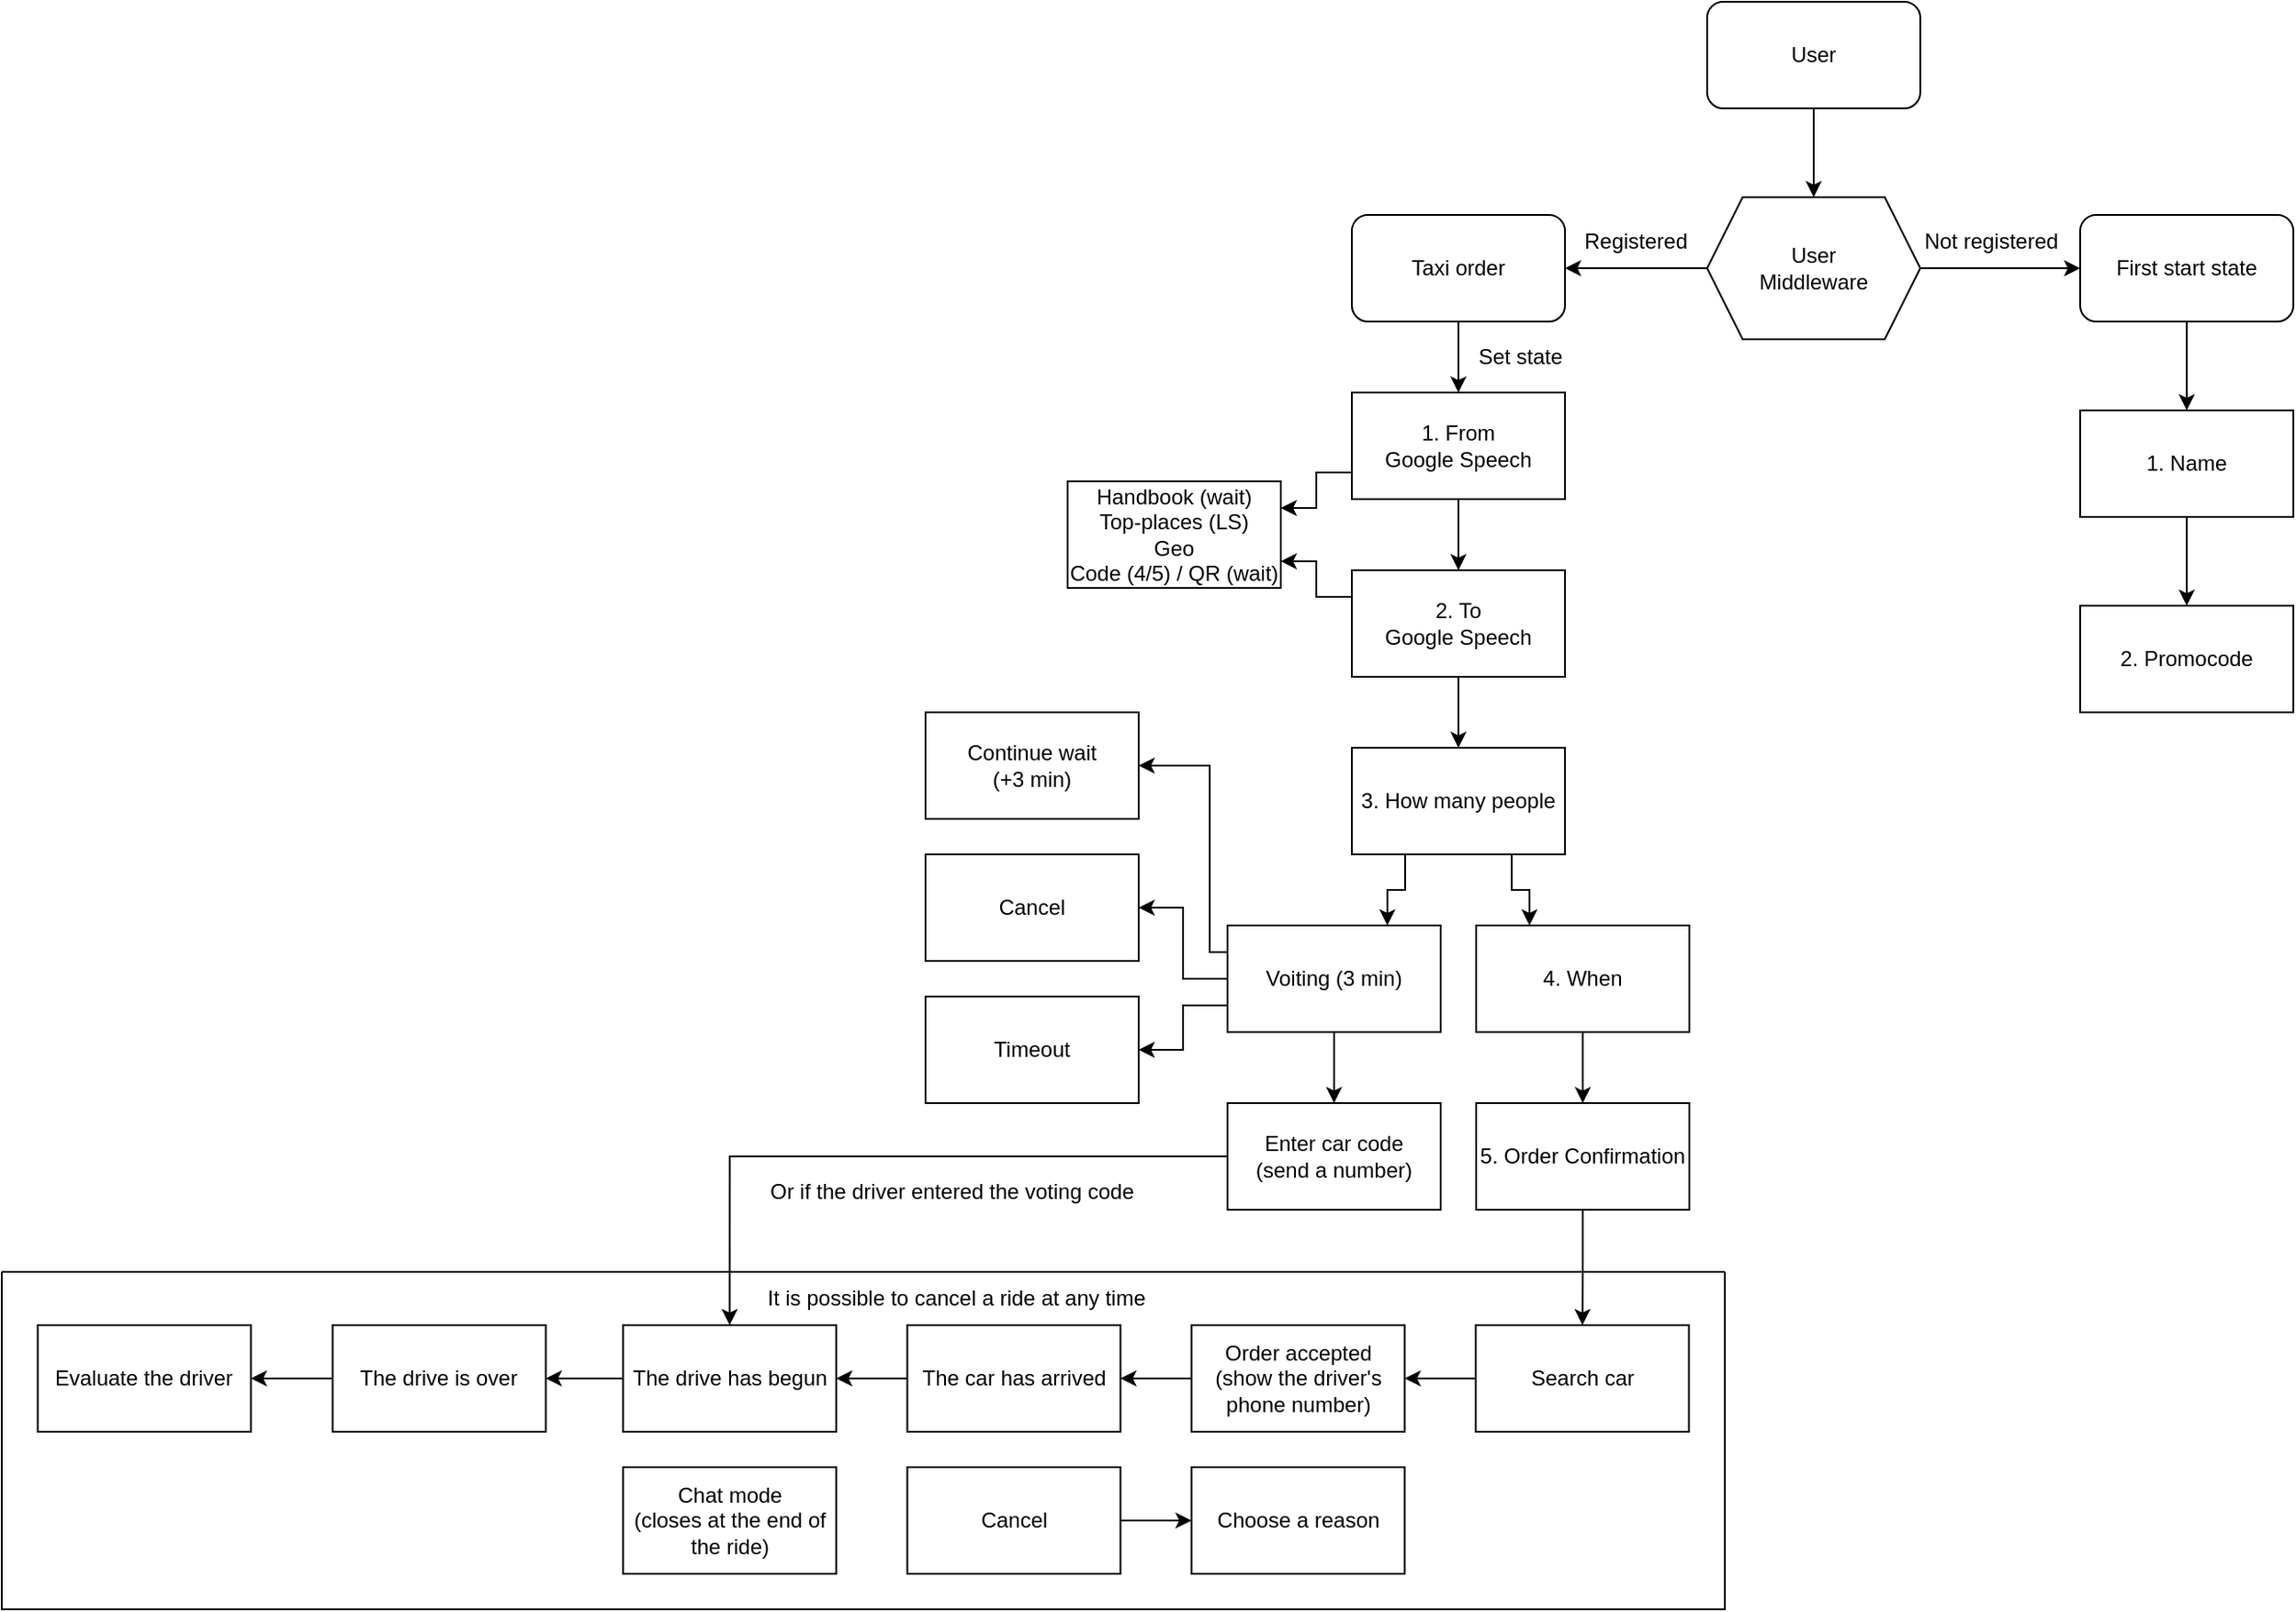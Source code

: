 <mxfile version="24.7.17">
  <diagram name="Страница — 1" id="pZ3wCIirRekd0yK6G9h5">
    <mxGraphModel dx="1462" dy="382" grid="1" gridSize="10" guides="1" tooltips="1" connect="1" arrows="1" fold="1" page="1" pageScale="1" pageWidth="827" pageHeight="1169" math="0" shadow="0">
      <root>
        <mxCell id="0" />
        <mxCell id="1" parent="0" />
        <mxCell id="bVtrkdLBt1H4hFdFJ2Kr-3" value="" style="edgeStyle=orthogonalEdgeStyle;rounded=0;orthogonalLoop=1;jettySize=auto;html=1;" parent="1" source="bVtrkdLBt1H4hFdFJ2Kr-1" target="bVtrkdLBt1H4hFdFJ2Kr-2" edge="1">
          <mxGeometry relative="1" as="geometry" />
        </mxCell>
        <mxCell id="bVtrkdLBt1H4hFdFJ2Kr-1" value="User" style="rounded=1;whiteSpace=wrap;html=1;" parent="1" vertex="1">
          <mxGeometry x="360" y="80" width="120" height="60" as="geometry" />
        </mxCell>
        <mxCell id="bVtrkdLBt1H4hFdFJ2Kr-5" value="" style="edgeStyle=orthogonalEdgeStyle;rounded=0;orthogonalLoop=1;jettySize=auto;html=1;" parent="1" source="bVtrkdLBt1H4hFdFJ2Kr-2" target="bVtrkdLBt1H4hFdFJ2Kr-4" edge="1">
          <mxGeometry relative="1" as="geometry" />
        </mxCell>
        <mxCell id="bVtrkdLBt1H4hFdFJ2Kr-9" value="" style="edgeStyle=orthogonalEdgeStyle;rounded=0;orthogonalLoop=1;jettySize=auto;html=1;" parent="1" source="bVtrkdLBt1H4hFdFJ2Kr-2" edge="1">
          <mxGeometry relative="1" as="geometry">
            <mxPoint x="280" y="230" as="targetPoint" />
          </mxGeometry>
        </mxCell>
        <mxCell id="bVtrkdLBt1H4hFdFJ2Kr-2" value="User&lt;div&gt;Middleware&lt;/div&gt;" style="shape=hexagon;perimeter=hexagonPerimeter2;whiteSpace=wrap;html=1;fixedSize=1;" parent="1" vertex="1">
          <mxGeometry x="360" y="190" width="120" height="80" as="geometry" />
        </mxCell>
        <mxCell id="rrn8K3da35dpbFHE1zJy-4" value="" style="edgeStyle=orthogonalEdgeStyle;rounded=0;orthogonalLoop=1;jettySize=auto;html=1;" parent="1" source="bVtrkdLBt1H4hFdFJ2Kr-4" target="rrn8K3da35dpbFHE1zJy-3" edge="1">
          <mxGeometry relative="1" as="geometry" />
        </mxCell>
        <mxCell id="bVtrkdLBt1H4hFdFJ2Kr-4" value="First start state" style="rounded=1;whiteSpace=wrap;html=1;" parent="1" vertex="1">
          <mxGeometry x="570" y="200" width="120" height="60" as="geometry" />
        </mxCell>
        <mxCell id="NDORi01rxfeiIZW5t3xb-2" value="" style="edgeStyle=orthogonalEdgeStyle;rounded=0;orthogonalLoop=1;jettySize=auto;html=1;" parent="1" source="bVtrkdLBt1H4hFdFJ2Kr-11" target="NDORi01rxfeiIZW5t3xb-1" edge="1">
          <mxGeometry relative="1" as="geometry" />
        </mxCell>
        <mxCell id="bVtrkdLBt1H4hFdFJ2Kr-11" value="Taxi order" style="rounded=1;whiteSpace=wrap;html=1;" parent="1" vertex="1">
          <mxGeometry x="160" y="200" width="120" height="60" as="geometry" />
        </mxCell>
        <mxCell id="rrn8K3da35dpbFHE1zJy-6" value="" style="edgeStyle=orthogonalEdgeStyle;rounded=0;orthogonalLoop=1;jettySize=auto;html=1;" parent="1" source="rrn8K3da35dpbFHE1zJy-3" edge="1">
          <mxGeometry relative="1" as="geometry">
            <mxPoint x="630" y="420" as="targetPoint" />
          </mxGeometry>
        </mxCell>
        <mxCell id="rrn8K3da35dpbFHE1zJy-3" value="1. Name" style="rounded=0;whiteSpace=wrap;html=1;" parent="1" vertex="1">
          <mxGeometry x="570" y="310" width="120" height="60" as="geometry" />
        </mxCell>
        <mxCell id="rrn8K3da35dpbFHE1zJy-9" value="2. Promocode" style="rounded=0;whiteSpace=wrap;html=1;" parent="1" vertex="1">
          <mxGeometry x="570" y="420" width="120" height="60" as="geometry" />
        </mxCell>
        <mxCell id="rrn8K3da35dpbFHE1zJy-12" value="Not registered" style="text;html=1;align=center;verticalAlign=middle;whiteSpace=wrap;rounded=0;" parent="1" vertex="1">
          <mxGeometry x="480" y="200" width="80" height="30" as="geometry" />
        </mxCell>
        <mxCell id="rrn8K3da35dpbFHE1zJy-13" value="Registered" style="text;html=1;align=center;verticalAlign=middle;whiteSpace=wrap;rounded=0;" parent="1" vertex="1">
          <mxGeometry x="280" y="200" width="80" height="30" as="geometry" />
        </mxCell>
        <mxCell id="NDORi01rxfeiIZW5t3xb-5" value="" style="edgeStyle=orthogonalEdgeStyle;rounded=0;orthogonalLoop=1;jettySize=auto;html=1;" parent="1" source="NDORi01rxfeiIZW5t3xb-1" target="NDORi01rxfeiIZW5t3xb-4" edge="1">
          <mxGeometry relative="1" as="geometry" />
        </mxCell>
        <mxCell id="RejdPmw4iYeP_jsZrdEX-12" style="edgeStyle=orthogonalEdgeStyle;rounded=0;orthogonalLoop=1;jettySize=auto;html=1;exitX=0;exitY=0.75;exitDx=0;exitDy=0;entryX=1;entryY=0.25;entryDx=0;entryDy=0;" parent="1" source="NDORi01rxfeiIZW5t3xb-1" target="RejdPmw4iYeP_jsZrdEX-1" edge="1">
          <mxGeometry relative="1" as="geometry" />
        </mxCell>
        <mxCell id="NDORi01rxfeiIZW5t3xb-1" value="1. From&lt;div&gt;Google Speech&lt;br&gt;&lt;/div&gt;" style="rounded=0;whiteSpace=wrap;html=1;" parent="1" vertex="1">
          <mxGeometry x="160" y="300" width="120" height="60" as="geometry" />
        </mxCell>
        <mxCell id="NDORi01rxfeiIZW5t3xb-3" value="Set state" style="text;html=1;align=center;verticalAlign=middle;whiteSpace=wrap;rounded=0;" parent="1" vertex="1">
          <mxGeometry x="230" y="270" width="50" height="20" as="geometry" />
        </mxCell>
        <mxCell id="RejdPmw4iYeP_jsZrdEX-13" style="edgeStyle=orthogonalEdgeStyle;rounded=0;orthogonalLoop=1;jettySize=auto;html=1;exitX=0;exitY=0.25;exitDx=0;exitDy=0;entryX=1;entryY=0.75;entryDx=0;entryDy=0;" parent="1" source="NDORi01rxfeiIZW5t3xb-4" target="RejdPmw4iYeP_jsZrdEX-1" edge="1">
          <mxGeometry relative="1" as="geometry" />
        </mxCell>
        <mxCell id="XAwSXA2oA-hd8PR_QSG4-2" value="" style="edgeStyle=orthogonalEdgeStyle;rounded=0;orthogonalLoop=1;jettySize=auto;html=1;" parent="1" source="NDORi01rxfeiIZW5t3xb-4" target="NDORi01rxfeiIZW5t3xb-10" edge="1">
          <mxGeometry relative="1" as="geometry" />
        </mxCell>
        <mxCell id="NDORi01rxfeiIZW5t3xb-4" value="2. To&lt;div&gt;Google Speech&lt;/div&gt;" style="rounded=0;whiteSpace=wrap;html=1;" parent="1" vertex="1">
          <mxGeometry x="160" y="400" width="120" height="60" as="geometry" />
        </mxCell>
        <mxCell id="XAwSXA2oA-hd8PR_QSG4-22" value="" style="edgeStyle=orthogonalEdgeStyle;rounded=0;orthogonalLoop=1;jettySize=auto;html=1;" parent="1" source="NDORi01rxfeiIZW5t3xb-8" target="XAwSXA2oA-hd8PR_QSG4-21" edge="1">
          <mxGeometry relative="1" as="geometry" />
        </mxCell>
        <mxCell id="NDORi01rxfeiIZW5t3xb-8" value="4. When" style="rounded=0;whiteSpace=wrap;html=1;" parent="1" vertex="1">
          <mxGeometry x="230" y="600" width="120" height="60" as="geometry" />
        </mxCell>
        <mxCell id="XAwSXA2oA-hd8PR_QSG4-6" style="edgeStyle=orthogonalEdgeStyle;rounded=0;orthogonalLoop=1;jettySize=auto;html=1;exitX=0.25;exitY=1;exitDx=0;exitDy=0;entryX=0.75;entryY=0;entryDx=0;entryDy=0;" parent="1" source="NDORi01rxfeiIZW5t3xb-10" target="2NCe5LqdP6LYV4s0Hcj8-1" edge="1">
          <mxGeometry relative="1" as="geometry">
            <Array as="points">
              <mxPoint x="190" y="580" />
              <mxPoint x="180" y="580" />
            </Array>
          </mxGeometry>
        </mxCell>
        <mxCell id="XAwSXA2oA-hd8PR_QSG4-7" style="edgeStyle=orthogonalEdgeStyle;rounded=0;orthogonalLoop=1;jettySize=auto;html=1;exitX=0.75;exitY=1;exitDx=0;exitDy=0;entryX=0.25;entryY=0;entryDx=0;entryDy=0;" parent="1" source="NDORi01rxfeiIZW5t3xb-10" target="NDORi01rxfeiIZW5t3xb-8" edge="1">
          <mxGeometry relative="1" as="geometry" />
        </mxCell>
        <mxCell id="NDORi01rxfeiIZW5t3xb-10" value="3. How many people" style="rounded=0;whiteSpace=wrap;html=1;" parent="1" vertex="1">
          <mxGeometry x="160" y="500" width="120" height="60" as="geometry" />
        </mxCell>
        <mxCell id="XAwSXA2oA-hd8PR_QSG4-20" value="" style="edgeStyle=orthogonalEdgeStyle;rounded=0;orthogonalLoop=1;jettySize=auto;html=1;" parent="1" source="2NCe5LqdP6LYV4s0Hcj8-1" target="RejdPmw4iYeP_jsZrdEX-17" edge="1">
          <mxGeometry relative="1" as="geometry" />
        </mxCell>
        <mxCell id="XAwSXA2oA-hd8PR_QSG4-24" style="edgeStyle=orthogonalEdgeStyle;rounded=0;orthogonalLoop=1;jettySize=auto;html=1;exitX=0;exitY=0.75;exitDx=0;exitDy=0;" parent="1" source="2NCe5LqdP6LYV4s0Hcj8-1" target="RejdPmw4iYeP_jsZrdEX-15" edge="1">
          <mxGeometry relative="1" as="geometry" />
        </mxCell>
        <mxCell id="XAwSXA2oA-hd8PR_QSG4-25" style="edgeStyle=orthogonalEdgeStyle;rounded=0;orthogonalLoop=1;jettySize=auto;html=1;exitX=0;exitY=0.5;exitDx=0;exitDy=0;" parent="1" source="2NCe5LqdP6LYV4s0Hcj8-1" target="RejdPmw4iYeP_jsZrdEX-7" edge="1">
          <mxGeometry relative="1" as="geometry" />
        </mxCell>
        <mxCell id="XAwSXA2oA-hd8PR_QSG4-26" style="edgeStyle=orthogonalEdgeStyle;rounded=0;orthogonalLoop=1;jettySize=auto;html=1;exitX=0;exitY=0.25;exitDx=0;exitDy=0;" parent="1" source="2NCe5LqdP6LYV4s0Hcj8-1" target="RejdPmw4iYeP_jsZrdEX-6" edge="1">
          <mxGeometry relative="1" as="geometry">
            <Array as="points">
              <mxPoint x="80" y="615" />
              <mxPoint x="80" y="510" />
            </Array>
          </mxGeometry>
        </mxCell>
        <mxCell id="2NCe5LqdP6LYV4s0Hcj8-1" value="Voiting (3 min)" style="rounded=0;whiteSpace=wrap;html=1;" parent="1" vertex="1">
          <mxGeometry x="90" y="600" width="120" height="60" as="geometry" />
        </mxCell>
        <mxCell id="RejdPmw4iYeP_jsZrdEX-1" value="Handbook (wait)&lt;div&gt;Top-places (LS)&lt;/div&gt;&lt;div&gt;Geo&lt;/div&gt;&lt;div&gt;Code (4/5) / QR (wait)&lt;/div&gt;" style="rounded=0;whiteSpace=wrap;html=1;" parent="1" vertex="1">
          <mxGeometry y="350" width="120" height="60" as="geometry" />
        </mxCell>
        <mxCell id="RejdPmw4iYeP_jsZrdEX-6" value="Continue wait&lt;div&gt;(+3 min)&lt;/div&gt;" style="rounded=0;whiteSpace=wrap;html=1;" parent="1" vertex="1">
          <mxGeometry x="-80" y="480" width="120" height="60" as="geometry" />
        </mxCell>
        <mxCell id="RejdPmw4iYeP_jsZrdEX-7" value="Cancel" style="rounded=0;whiteSpace=wrap;html=1;" parent="1" vertex="1">
          <mxGeometry x="-80" y="560" width="120" height="60" as="geometry" />
        </mxCell>
        <mxCell id="RejdPmw4iYeP_jsZrdEX-15" value="Timeout" style="rounded=0;whiteSpace=wrap;html=1;" parent="1" vertex="1">
          <mxGeometry x="-80" y="640" width="120" height="60" as="geometry" />
        </mxCell>
        <mxCell id="XAwSXA2oA-hd8PR_QSG4-19" style="edgeStyle=orthogonalEdgeStyle;rounded=0;orthogonalLoop=1;jettySize=auto;html=1;entryX=0.5;entryY=0;entryDx=0;entryDy=0;" parent="1" source="RejdPmw4iYeP_jsZrdEX-17" target="RejdPmw4iYeP_jsZrdEX-26" edge="1">
          <mxGeometry relative="1" as="geometry" />
        </mxCell>
        <mxCell id="RejdPmw4iYeP_jsZrdEX-17" value="Enter car code&lt;div&gt;(send a number)&lt;/div&gt;" style="rounded=0;whiteSpace=wrap;html=1;" parent="1" vertex="1">
          <mxGeometry x="90" y="700" width="120" height="60" as="geometry" />
        </mxCell>
        <mxCell id="RejdPmw4iYeP_jsZrdEX-32" value="Or if the driver entered the voting code" style="text;html=1;align=center;verticalAlign=middle;whiteSpace=wrap;rounded=0;" parent="1" vertex="1">
          <mxGeometry x="-180" y="735" width="230" height="30" as="geometry" />
        </mxCell>
        <mxCell id="RejdPmw4iYeP_jsZrdEX-33" value="" style="swimlane;startSize=0;" parent="1" vertex="1">
          <mxGeometry x="-600" y="795" width="970" height="190" as="geometry">
            <mxRectangle x="-600" y="680" width="50" height="40" as="alternateBounds" />
          </mxGeometry>
        </mxCell>
        <mxCell id="RejdPmw4iYeP_jsZrdEX-23" value="" style="edgeStyle=orthogonalEdgeStyle;rounded=0;orthogonalLoop=1;jettySize=auto;html=1;" parent="RejdPmw4iYeP_jsZrdEX-33" source="RejdPmw4iYeP_jsZrdEX-10" target="RejdPmw4iYeP_jsZrdEX-22" edge="1">
          <mxGeometry relative="1" as="geometry" />
        </mxCell>
        <mxCell id="RejdPmw4iYeP_jsZrdEX-25" value="" style="edgeStyle=orthogonalEdgeStyle;rounded=0;orthogonalLoop=1;jettySize=auto;html=1;" parent="RejdPmw4iYeP_jsZrdEX-33" source="RejdPmw4iYeP_jsZrdEX-22" target="RejdPmw4iYeP_jsZrdEX-24" edge="1">
          <mxGeometry relative="1" as="geometry" />
        </mxCell>
        <mxCell id="RejdPmw4iYeP_jsZrdEX-27" value="" style="edgeStyle=orthogonalEdgeStyle;rounded=0;orthogonalLoop=1;jettySize=auto;html=1;" parent="RejdPmw4iYeP_jsZrdEX-33" source="RejdPmw4iYeP_jsZrdEX-24" target="RejdPmw4iYeP_jsZrdEX-26" edge="1">
          <mxGeometry relative="1" as="geometry" />
        </mxCell>
        <mxCell id="RejdPmw4iYeP_jsZrdEX-29" value="" style="edgeStyle=orthogonalEdgeStyle;rounded=0;orthogonalLoop=1;jettySize=auto;html=1;" parent="RejdPmw4iYeP_jsZrdEX-33" source="RejdPmw4iYeP_jsZrdEX-26" target="RejdPmw4iYeP_jsZrdEX-28" edge="1">
          <mxGeometry relative="1" as="geometry" />
        </mxCell>
        <mxCell id="RejdPmw4iYeP_jsZrdEX-10" value="Search car" style="rounded=0;whiteSpace=wrap;html=1;" parent="RejdPmw4iYeP_jsZrdEX-33" vertex="1">
          <mxGeometry x="829.75" y="30" width="120" height="60" as="geometry" />
        </mxCell>
        <mxCell id="RejdPmw4iYeP_jsZrdEX-22" value="Order accepted&lt;div&gt;(show the driver&#39;s phone number)&lt;/div&gt;" style="rounded=0;whiteSpace=wrap;html=1;" parent="RejdPmw4iYeP_jsZrdEX-33" vertex="1">
          <mxGeometry x="669.75" y="30" width="120" height="60" as="geometry" />
        </mxCell>
        <mxCell id="RejdPmw4iYeP_jsZrdEX-24" value="The car has arrived" style="rounded=0;whiteSpace=wrap;html=1;" parent="RejdPmw4iYeP_jsZrdEX-33" vertex="1">
          <mxGeometry x="509.75" y="30" width="120" height="60" as="geometry" />
        </mxCell>
        <mxCell id="RejdPmw4iYeP_jsZrdEX-26" value="The drive has begun" style="rounded=0;whiteSpace=wrap;html=1;" parent="RejdPmw4iYeP_jsZrdEX-33" vertex="1">
          <mxGeometry x="349.75" y="30" width="120" height="60" as="geometry" />
        </mxCell>
        <mxCell id="RejdPmw4iYeP_jsZrdEX-37" value="" style="edgeStyle=orthogonalEdgeStyle;rounded=0;orthogonalLoop=1;jettySize=auto;html=1;" parent="RejdPmw4iYeP_jsZrdEX-33" source="RejdPmw4iYeP_jsZrdEX-28" target="RejdPmw4iYeP_jsZrdEX-36" edge="1">
          <mxGeometry relative="1" as="geometry" />
        </mxCell>
        <mxCell id="RejdPmw4iYeP_jsZrdEX-28" value="The drive is over" style="rounded=0;whiteSpace=wrap;html=1;" parent="RejdPmw4iYeP_jsZrdEX-33" vertex="1">
          <mxGeometry x="186.25" y="30" width="120" height="60" as="geometry" />
        </mxCell>
        <mxCell id="RejdPmw4iYeP_jsZrdEX-35" value="It is possible to cancel a ride at any time" style="text;html=1;align=center;verticalAlign=middle;whiteSpace=wrap;rounded=0;" parent="RejdPmw4iYeP_jsZrdEX-33" vertex="1">
          <mxGeometry x="420" width="234.75" height="30" as="geometry" />
        </mxCell>
        <mxCell id="RejdPmw4iYeP_jsZrdEX-36" value="Evaluate the driver" style="rounded=0;whiteSpace=wrap;html=1;" parent="RejdPmw4iYeP_jsZrdEX-33" vertex="1">
          <mxGeometry x="20.25" y="30" width="120" height="60" as="geometry" />
        </mxCell>
        <mxCell id="RejdPmw4iYeP_jsZrdEX-38" value="Chat mode&lt;div&gt;(closes at the end of the ride)&lt;/div&gt;" style="rounded=0;whiteSpace=wrap;html=1;" parent="RejdPmw4iYeP_jsZrdEX-33" vertex="1">
          <mxGeometry x="349.75" y="110" width="120" height="60" as="geometry" />
        </mxCell>
        <mxCell id="RejdPmw4iYeP_jsZrdEX-41" value="" style="edgeStyle=orthogonalEdgeStyle;rounded=0;orthogonalLoop=1;jettySize=auto;html=1;" parent="RejdPmw4iYeP_jsZrdEX-33" source="RejdPmw4iYeP_jsZrdEX-39" target="RejdPmw4iYeP_jsZrdEX-40" edge="1">
          <mxGeometry relative="1" as="geometry" />
        </mxCell>
        <mxCell id="RejdPmw4iYeP_jsZrdEX-39" value="Cancel" style="rounded=0;whiteSpace=wrap;html=1;" parent="RejdPmw4iYeP_jsZrdEX-33" vertex="1">
          <mxGeometry x="509.75" y="110" width="120" height="60" as="geometry" />
        </mxCell>
        <mxCell id="RejdPmw4iYeP_jsZrdEX-40" value="Choose a reason" style="rounded=0;whiteSpace=wrap;html=1;" parent="RejdPmw4iYeP_jsZrdEX-33" vertex="1">
          <mxGeometry x="669.75" y="110" width="120" height="60" as="geometry" />
        </mxCell>
        <mxCell id="XAwSXA2oA-hd8PR_QSG4-23" value="" style="edgeStyle=orthogonalEdgeStyle;rounded=0;orthogonalLoop=1;jettySize=auto;html=1;" parent="1" source="XAwSXA2oA-hd8PR_QSG4-21" target="RejdPmw4iYeP_jsZrdEX-10" edge="1">
          <mxGeometry relative="1" as="geometry" />
        </mxCell>
        <mxCell id="XAwSXA2oA-hd8PR_QSG4-21" value="5.&amp;nbsp;Order Confirmation" style="rounded=0;whiteSpace=wrap;html=1;" parent="1" vertex="1">
          <mxGeometry x="230" y="700" width="120" height="60" as="geometry" />
        </mxCell>
      </root>
    </mxGraphModel>
  </diagram>
</mxfile>
